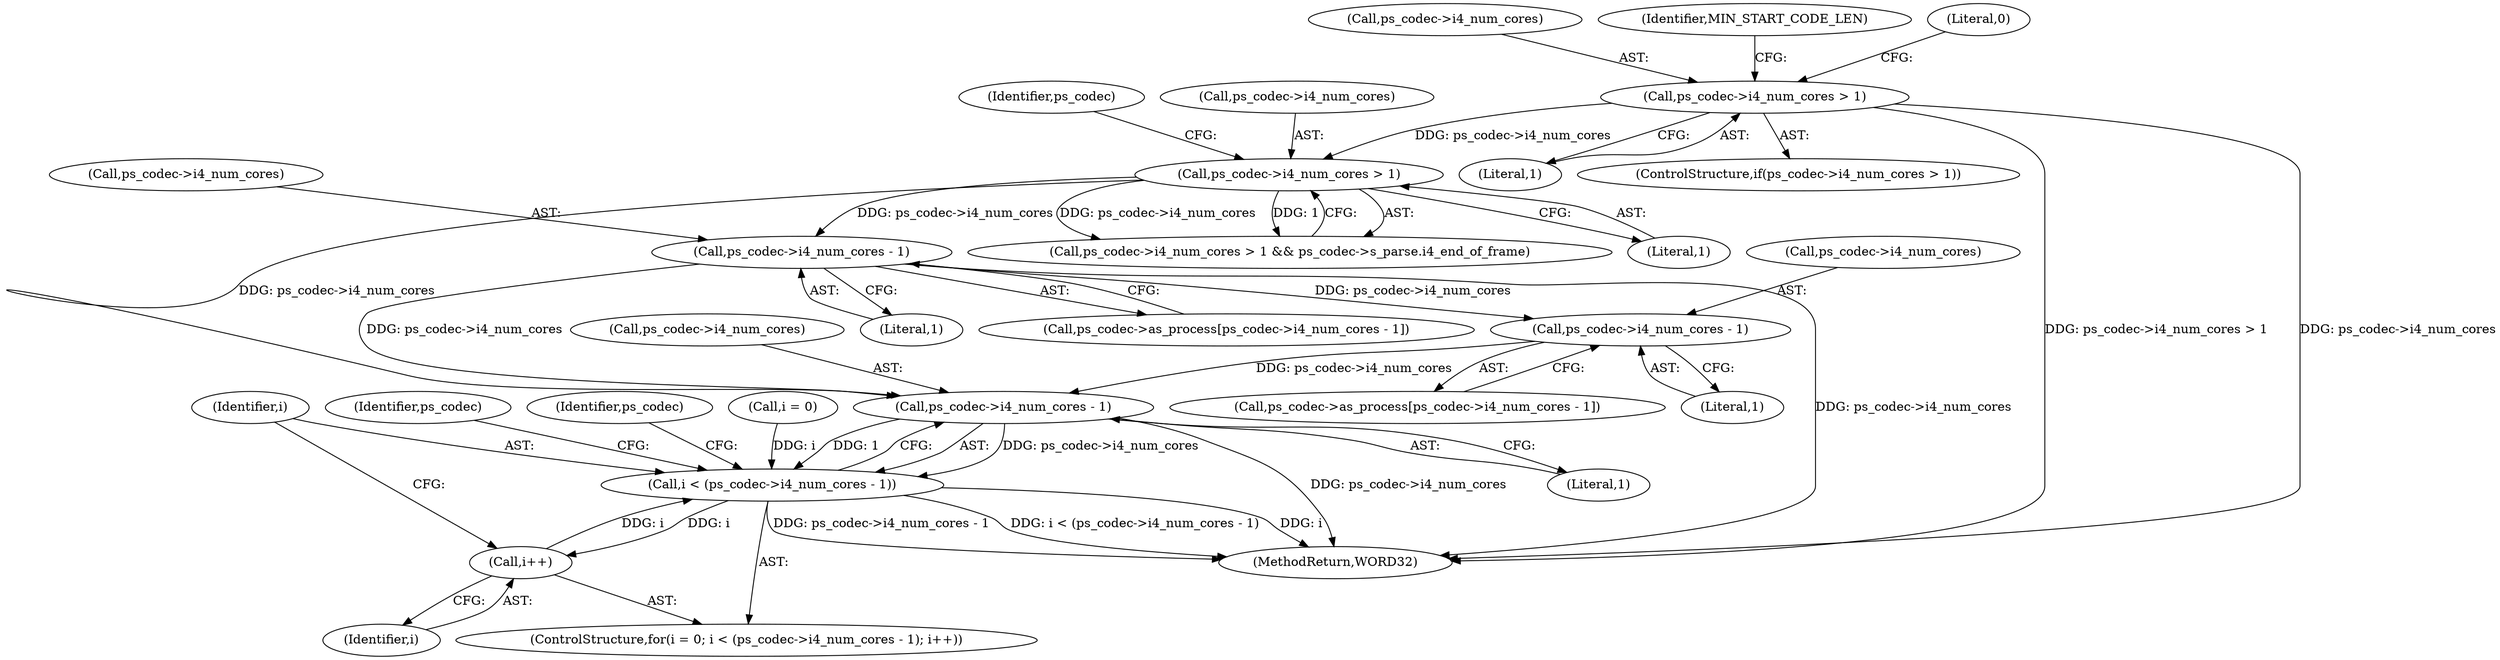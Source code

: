 digraph "0_Android_87fb7909c49e6a4510ba86ace1ffc83459c7e1b9@pointer" {
"1001404" [label="(Call,ps_codec->i4_num_cores - 1)"];
"1001276" [label="(Call,ps_codec->i4_num_cores - 1)"];
"1001257" [label="(Call,ps_codec->i4_num_cores > 1)"];
"1000786" [label="(Call,ps_codec->i4_num_cores > 1)"];
"1001769" [label="(Call,ps_codec->i4_num_cores - 1)"];
"1001767" [label="(Call,i < (ps_codec->i4_num_cores - 1))"];
"1001774" [label="(Call,i++)"];
"1001408" [label="(Literal,1)"];
"1001272" [label="(Call,ps_codec->as_process[ps_codec->i4_num_cores - 1])"];
"1001763" [label="(ControlStructure,for(i = 0; i < (ps_codec->i4_num_cores - 1); i++))"];
"1000785" [label="(ControlStructure,if(ps_codec->i4_num_cores > 1))"];
"1001258" [label="(Call,ps_codec->i4_num_cores)"];
"1001780" [label="(Identifier,ps_codec)"];
"1000786" [label="(Call,ps_codec->i4_num_cores > 1)"];
"1001277" [label="(Call,ps_codec->i4_num_cores)"];
"1001773" [label="(Literal,1)"];
"1001802" [label="(Identifier,ps_codec)"];
"1001264" [label="(Identifier,ps_codec)"];
"1001400" [label="(Call,ps_codec->as_process[ps_codec->i4_num_cores - 1])"];
"1001764" [label="(Call,i = 0)"];
"1000790" [label="(Literal,1)"];
"1001261" [label="(Literal,1)"];
"1001257" [label="(Call,ps_codec->i4_num_cores > 1)"];
"1001256" [label="(Call,ps_codec->i4_num_cores > 1 && ps_codec->s_parse.i4_end_of_frame)"];
"1000787" [label="(Call,ps_codec->i4_num_cores)"];
"1000796" [label="(Identifier,MIN_START_CODE_LEN)"];
"1001404" [label="(Call,ps_codec->i4_num_cores - 1)"];
"1001405" [label="(Call,ps_codec->i4_num_cores)"];
"1001276" [label="(Call,ps_codec->i4_num_cores - 1)"];
"1001770" [label="(Call,ps_codec->i4_num_cores)"];
"1001280" [label="(Literal,1)"];
"1001903" [label="(MethodReturn,WORD32)"];
"1001769" [label="(Call,ps_codec->i4_num_cores - 1)"];
"1001767" [label="(Call,i < (ps_codec->i4_num_cores - 1))"];
"1001768" [label="(Identifier,i)"];
"1000793" [label="(Literal,0)"];
"1001774" [label="(Call,i++)"];
"1001775" [label="(Identifier,i)"];
"1001404" -> "1001400"  [label="AST: "];
"1001404" -> "1001408"  [label="CFG: "];
"1001405" -> "1001404"  [label="AST: "];
"1001408" -> "1001404"  [label="AST: "];
"1001400" -> "1001404"  [label="CFG: "];
"1001276" -> "1001404"  [label="DDG: ps_codec->i4_num_cores"];
"1001404" -> "1001769"  [label="DDG: ps_codec->i4_num_cores"];
"1001276" -> "1001272"  [label="AST: "];
"1001276" -> "1001280"  [label="CFG: "];
"1001277" -> "1001276"  [label="AST: "];
"1001280" -> "1001276"  [label="AST: "];
"1001272" -> "1001276"  [label="CFG: "];
"1001276" -> "1001903"  [label="DDG: ps_codec->i4_num_cores"];
"1001257" -> "1001276"  [label="DDG: ps_codec->i4_num_cores"];
"1001276" -> "1001769"  [label="DDG: ps_codec->i4_num_cores"];
"1001257" -> "1001256"  [label="AST: "];
"1001257" -> "1001261"  [label="CFG: "];
"1001258" -> "1001257"  [label="AST: "];
"1001261" -> "1001257"  [label="AST: "];
"1001264" -> "1001257"  [label="CFG: "];
"1001256" -> "1001257"  [label="CFG: "];
"1001257" -> "1001256"  [label="DDG: ps_codec->i4_num_cores"];
"1001257" -> "1001256"  [label="DDG: 1"];
"1000786" -> "1001257"  [label="DDG: ps_codec->i4_num_cores"];
"1001257" -> "1001769"  [label="DDG: ps_codec->i4_num_cores"];
"1000786" -> "1000785"  [label="AST: "];
"1000786" -> "1000790"  [label="CFG: "];
"1000787" -> "1000786"  [label="AST: "];
"1000790" -> "1000786"  [label="AST: "];
"1000793" -> "1000786"  [label="CFG: "];
"1000796" -> "1000786"  [label="CFG: "];
"1000786" -> "1001903"  [label="DDG: ps_codec->i4_num_cores > 1"];
"1000786" -> "1001903"  [label="DDG: ps_codec->i4_num_cores"];
"1001769" -> "1001767"  [label="AST: "];
"1001769" -> "1001773"  [label="CFG: "];
"1001770" -> "1001769"  [label="AST: "];
"1001773" -> "1001769"  [label="AST: "];
"1001767" -> "1001769"  [label="CFG: "];
"1001769" -> "1001903"  [label="DDG: ps_codec->i4_num_cores"];
"1001769" -> "1001767"  [label="DDG: ps_codec->i4_num_cores"];
"1001769" -> "1001767"  [label="DDG: 1"];
"1001767" -> "1001763"  [label="AST: "];
"1001768" -> "1001767"  [label="AST: "];
"1001780" -> "1001767"  [label="CFG: "];
"1001802" -> "1001767"  [label="CFG: "];
"1001767" -> "1001903"  [label="DDG: ps_codec->i4_num_cores - 1"];
"1001767" -> "1001903"  [label="DDG: i < (ps_codec->i4_num_cores - 1)"];
"1001767" -> "1001903"  [label="DDG: i"];
"1001764" -> "1001767"  [label="DDG: i"];
"1001774" -> "1001767"  [label="DDG: i"];
"1001767" -> "1001774"  [label="DDG: i"];
"1001774" -> "1001763"  [label="AST: "];
"1001774" -> "1001775"  [label="CFG: "];
"1001775" -> "1001774"  [label="AST: "];
"1001768" -> "1001774"  [label="CFG: "];
}

